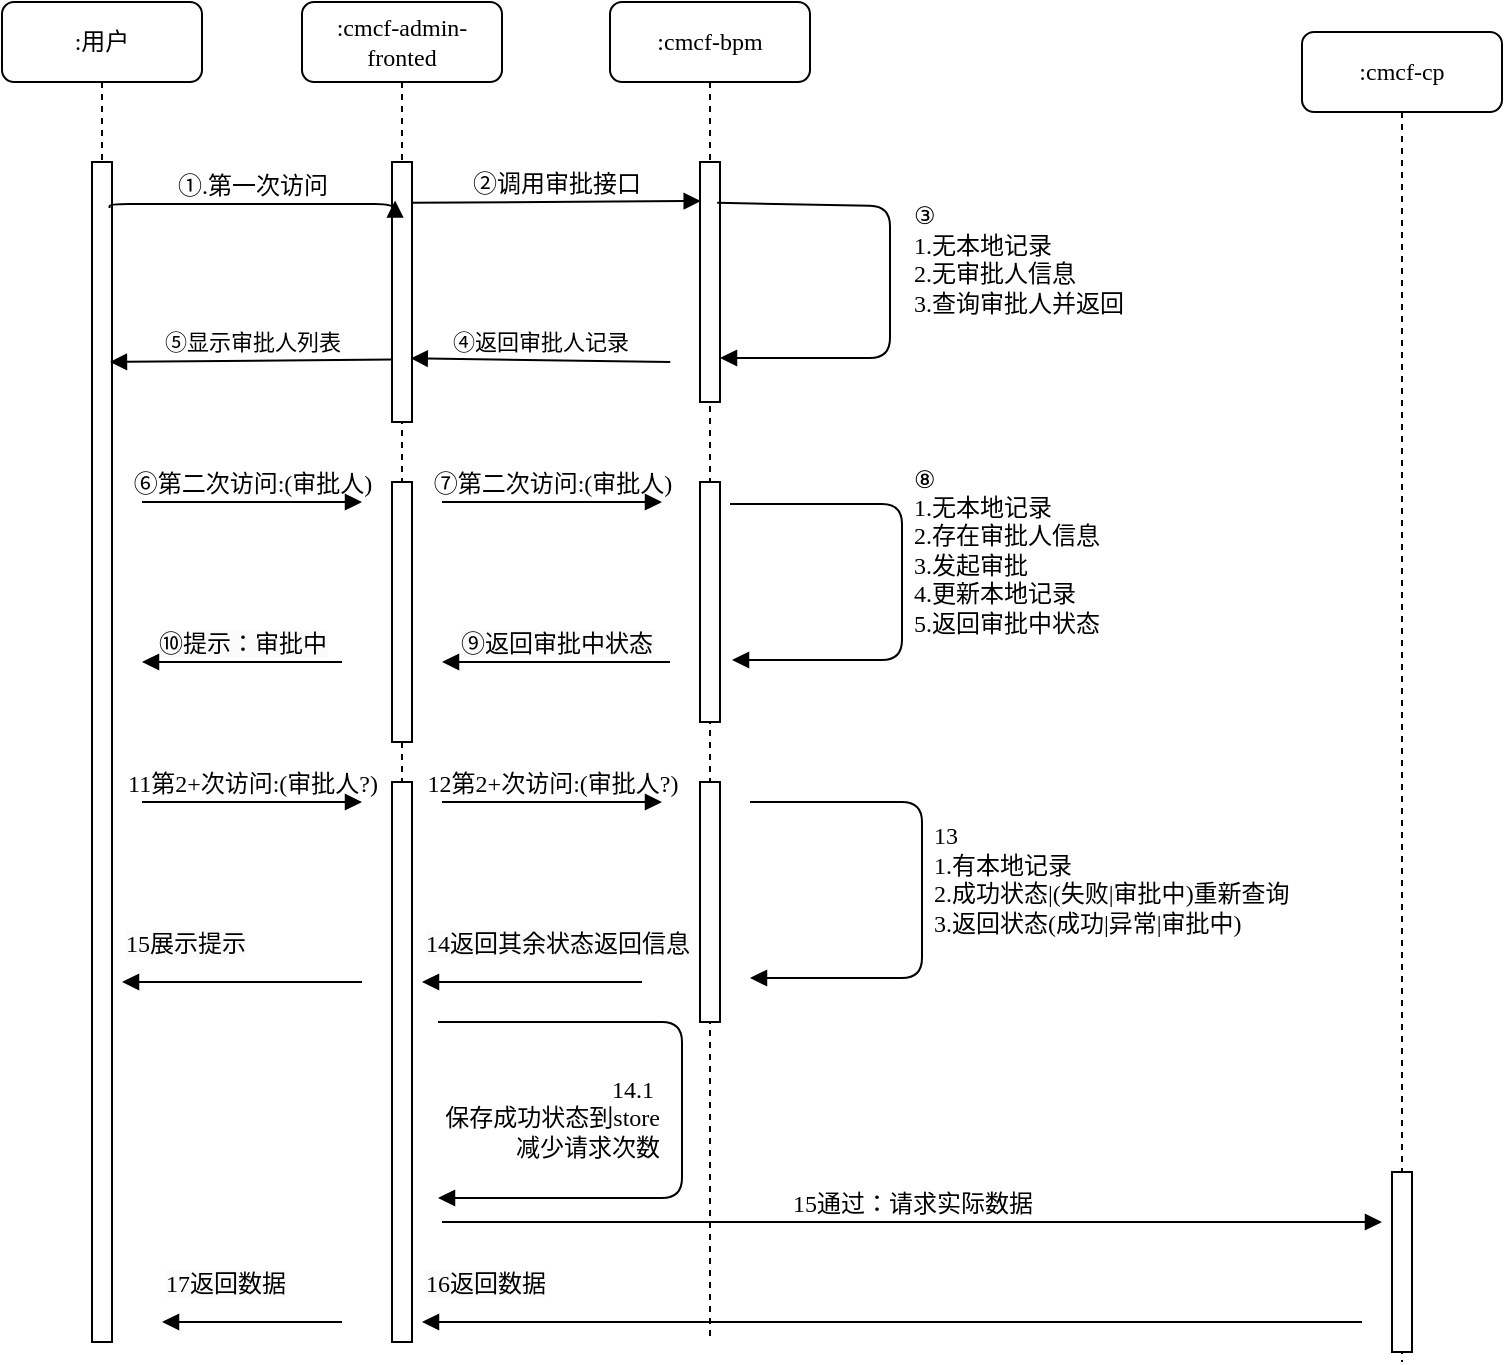 <mxfile version="24.3.1" type="github">
  <diagram name="Page-1" id="13e1069c-82ec-6db2-03f1-153e76fe0fe0">
    <mxGraphModel dx="794" dy="420" grid="1" gridSize="10" guides="1" tooltips="1" connect="1" arrows="1" fold="1" page="1" pageScale="1" pageWidth="1100" pageHeight="850" background="none" math="0" shadow="0">
      <root>
        <mxCell id="0" />
        <mxCell id="1" parent="0" />
        <mxCell id="7baba1c4bc27f4b0-2" value=":cmcf-bpm" style="shape=umlLifeline;perimeter=lifelinePerimeter;whiteSpace=wrap;html=1;container=1;collapsible=0;recursiveResize=0;outlineConnect=0;rounded=1;shadow=0;comic=0;labelBackgroundColor=none;strokeWidth=1;fontFamily=Verdana;fontSize=12;align=center;" parent="1" vertex="1">
          <mxGeometry x="504" y="80" width="100" height="670" as="geometry" />
        </mxCell>
        <mxCell id="7baba1c4bc27f4b0-10" value="" style="html=1;points=[];perimeter=orthogonalPerimeter;rounded=0;shadow=0;comic=0;labelBackgroundColor=none;strokeWidth=1;fontFamily=Verdana;fontSize=12;align=center;" parent="7baba1c4bc27f4b0-2" vertex="1">
          <mxGeometry x="45" y="80" width="10" height="120" as="geometry" />
        </mxCell>
        <mxCell id="sF7c5ne8xNVPPS51PT5F-4" value="&lt;div&gt;③&lt;/div&gt;1.无本地记录&lt;div&gt;2.无审批人信息&lt;br&gt;&lt;div&gt;3.查询审批人并返回&lt;/div&gt;&lt;/div&gt;" style="html=1;verticalAlign=bottom;endArrow=block;labelBackgroundColor=none;fontFamily=Verdana;fontSize=12;edgeStyle=elbowEdgeStyle;elbow=horizontal;exitX=0.859;exitY=0.17;exitDx=0;exitDy=0;exitPerimeter=0;align=left;" parent="7baba1c4bc27f4b0-2" source="7baba1c4bc27f4b0-10" target="7baba1c4bc27f4b0-10" edge="1">
          <mxGeometry x="0.167" y="10" relative="1" as="geometry">
            <mxPoint x="60" y="100" as="sourcePoint" />
            <Array as="points">
              <mxPoint x="140" y="102" />
            </Array>
            <mxPoint x="190.0" y="100" as="targetPoint" />
            <mxPoint as="offset" />
          </mxGeometry>
        </mxCell>
        <mxCell id="sF7c5ne8xNVPPS51PT5F-13" value="" style="html=1;points=[];perimeter=orthogonalPerimeter;rounded=0;shadow=0;comic=0;labelBackgroundColor=none;strokeWidth=1;fontFamily=Verdana;fontSize=12;align=center;" parent="7baba1c4bc27f4b0-2" vertex="1">
          <mxGeometry x="45" y="240" width="10" height="120" as="geometry" />
        </mxCell>
        <mxCell id="sF7c5ne8xNVPPS51PT5F-15" value="&lt;span style=&quot;font-family: Verdana; font-size: 12px; background-color: rgb(251, 251, 251);&quot;&gt;⑨返回审批中状态&lt;/span&gt;" style="html=1;verticalAlign=bottom;endArrow=block;curved=0;rounded=0;" parent="7baba1c4bc27f4b0-2" edge="1">
          <mxGeometry width="80" relative="1" as="geometry">
            <mxPoint x="30" y="330" as="sourcePoint" />
            <mxPoint x="-84" y="330" as="targetPoint" />
          </mxGeometry>
        </mxCell>
        <mxCell id="sF7c5ne8xNVPPS51PT5F-31" value="" style="html=1;points=[];perimeter=orthogonalPerimeter;rounded=0;shadow=0;comic=0;labelBackgroundColor=none;strokeWidth=1;fontFamily=Verdana;fontSize=12;align=center;" parent="7baba1c4bc27f4b0-2" vertex="1">
          <mxGeometry x="45" y="390" width="10" height="120" as="geometry" />
        </mxCell>
        <mxCell id="7baba1c4bc27f4b0-3" value=":cmcf-cp" style="shape=umlLifeline;perimeter=lifelinePerimeter;whiteSpace=wrap;html=1;container=1;collapsible=0;recursiveResize=0;outlineConnect=0;rounded=1;shadow=0;comic=0;labelBackgroundColor=none;strokeWidth=1;fontFamily=Verdana;fontSize=12;align=center;" parent="1" vertex="1">
          <mxGeometry x="850" y="95" width="100" height="665" as="geometry" />
        </mxCell>
        <mxCell id="7baba1c4bc27f4b0-13" value="" style="html=1;points=[];perimeter=orthogonalPerimeter;rounded=0;shadow=0;comic=0;labelBackgroundColor=none;strokeWidth=1;fontFamily=Verdana;fontSize=12;align=center;" parent="7baba1c4bc27f4b0-3" vertex="1">
          <mxGeometry x="45" y="570" width="10" height="90" as="geometry" />
        </mxCell>
        <mxCell id="7baba1c4bc27f4b0-8" value=":cmcf-admin-fronted" style="shape=umlLifeline;perimeter=lifelinePerimeter;whiteSpace=wrap;html=1;container=1;collapsible=0;recursiveResize=0;outlineConnect=0;rounded=1;shadow=0;comic=0;labelBackgroundColor=none;strokeWidth=1;fontFamily=Verdana;fontSize=12;align=center;" parent="1" vertex="1">
          <mxGeometry x="350" y="80" width="100" height="670" as="geometry" />
        </mxCell>
        <mxCell id="7baba1c4bc27f4b0-9" value="" style="html=1;points=[];perimeter=orthogonalPerimeter;rounded=0;shadow=0;comic=0;labelBackgroundColor=none;strokeWidth=1;fontFamily=Verdana;fontSize=12;align=center;" parent="7baba1c4bc27f4b0-8" vertex="1">
          <mxGeometry x="45" y="80" width="10" height="130" as="geometry" />
        </mxCell>
        <mxCell id="sF7c5ne8xNVPPS51PT5F-10" value="⑥第二次访问:(审批人)" style="html=1;verticalAlign=bottom;endArrow=block;labelBackgroundColor=none;fontFamily=Verdana;fontSize=12;edgeStyle=elbowEdgeStyle;elbow=vertical;" parent="7baba1c4bc27f4b0-8" edge="1">
          <mxGeometry relative="1" as="geometry">
            <mxPoint x="-80" y="250" as="sourcePoint" />
            <mxPoint x="30" y="250" as="targetPoint" />
          </mxGeometry>
        </mxCell>
        <mxCell id="sF7c5ne8xNVPPS51PT5F-11" value="" style="html=1;points=[];perimeter=orthogonalPerimeter;rounded=0;shadow=0;comic=0;labelBackgroundColor=none;strokeWidth=1;fontFamily=Verdana;fontSize=12;align=center;" parent="7baba1c4bc27f4b0-8" vertex="1">
          <mxGeometry x="45" y="240" width="10" height="130" as="geometry" />
        </mxCell>
        <mxCell id="sF7c5ne8xNVPPS51PT5F-12" value="⑦第二次访问:(审批人)" style="html=1;verticalAlign=bottom;endArrow=block;labelBackgroundColor=none;fontFamily=Verdana;fontSize=12;edgeStyle=elbowEdgeStyle;elbow=vertical;" parent="7baba1c4bc27f4b0-8" edge="1">
          <mxGeometry relative="1" as="geometry">
            <mxPoint x="70" y="250" as="sourcePoint" />
            <mxPoint x="180" y="250" as="targetPoint" />
          </mxGeometry>
        </mxCell>
        <mxCell id="sF7c5ne8xNVPPS51PT5F-34" value="" style="html=1;points=[];perimeter=orthogonalPerimeter;rounded=0;shadow=0;comic=0;labelBackgroundColor=none;strokeWidth=1;fontFamily=Verdana;fontSize=12;align=center;" parent="7baba1c4bc27f4b0-8" vertex="1">
          <mxGeometry x="45" y="390" width="10" height="280" as="geometry" />
        </mxCell>
        <mxCell id="sF7c5ne8xNVPPS51PT5F-35" value="12第2+次访问:(审批人?)" style="html=1;verticalAlign=bottom;endArrow=block;labelBackgroundColor=none;fontFamily=Verdana;fontSize=12;edgeStyle=elbowEdgeStyle;elbow=vertical;" parent="7baba1c4bc27f4b0-8" edge="1">
          <mxGeometry relative="1" as="geometry">
            <mxPoint x="70" y="400" as="sourcePoint" />
            <mxPoint x="180" y="400" as="targetPoint" />
            <mxPoint as="offset" />
          </mxGeometry>
        </mxCell>
        <mxCell id="sF7c5ne8xNVPPS51PT5F-32" value="&lt;div&gt;&lt;font face=&quot;Verdana&quot;&gt;&lt;span style=&quot;font-size: 12px; background-color: rgb(251, 251, 251);&quot;&gt;14返回&lt;/span&gt;&lt;/font&gt;&lt;span style=&quot;background-color: rgb(251, 251, 251); font-size: 12px; font-family: Verdana;&quot;&gt;其余状态返回信息&lt;/span&gt;&lt;/div&gt;" style="html=1;verticalAlign=bottom;endArrow=block;curved=0;rounded=0;align=left;" parent="7baba1c4bc27f4b0-8" edge="1">
          <mxGeometry x="1" y="-10" width="80" relative="1" as="geometry">
            <mxPoint x="170" y="490" as="sourcePoint" />
            <mxPoint x="60" y="490" as="targetPoint" />
            <mxPoint as="offset" />
          </mxGeometry>
        </mxCell>
        <mxCell id="7baba1c4bc27f4b0-14" value="②调用审批接口" style="html=1;verticalAlign=bottom;endArrow=block;labelBackgroundColor=none;fontFamily=Verdana;fontSize=12;edgeStyle=elbowEdgeStyle;elbow=vertical;exitX=0.976;exitY=0.157;exitDx=0;exitDy=0;exitPerimeter=0;entryX=0.035;entryY=0.157;entryDx=0;entryDy=0;entryPerimeter=0;" parent="1" source="7baba1c4bc27f4b0-9" target="7baba1c4bc27f4b0-10" edge="1">
          <mxGeometry relative="1" as="geometry">
            <mxPoint x="410" y="180" as="sourcePoint" />
            <mxPoint x="530" y="180" as="targetPoint" />
          </mxGeometry>
        </mxCell>
        <mxCell id="sF7c5ne8xNVPPS51PT5F-1" value=":用户" style="shape=umlLifeline;perimeter=lifelinePerimeter;whiteSpace=wrap;html=1;container=1;collapsible=0;recursiveResize=0;outlineConnect=0;rounded=1;shadow=0;comic=0;labelBackgroundColor=none;strokeWidth=1;fontFamily=Verdana;fontSize=12;align=center;" parent="1" vertex="1">
          <mxGeometry x="200" y="80" width="100" height="670" as="geometry" />
        </mxCell>
        <mxCell id="sF7c5ne8xNVPPS51PT5F-2" value="" style="html=1;points=[];perimeter=orthogonalPerimeter;rounded=0;shadow=0;comic=0;labelBackgroundColor=none;strokeWidth=1;fontFamily=Verdana;fontSize=12;align=center;" parent="sF7c5ne8xNVPPS51PT5F-1" vertex="1">
          <mxGeometry x="45" y="80" width="10" height="590" as="geometry" />
        </mxCell>
        <mxCell id="sF7c5ne8xNVPPS51PT5F-3" value="①.第一次访问" style="html=1;verticalAlign=bottom;endArrow=block;labelBackgroundColor=none;fontFamily=Verdana;fontSize=12;edgeStyle=elbowEdgeStyle;elbow=vertical;exitX=0.878;exitY=0.039;exitDx=0;exitDy=0;exitPerimeter=0;entryX=0.153;entryY=0.148;entryDx=0;entryDy=0;entryPerimeter=0;" parent="1" source="sF7c5ne8xNVPPS51PT5F-2" target="7baba1c4bc27f4b0-9" edge="1">
          <mxGeometry relative="1" as="geometry">
            <mxPoint x="260" y="180" as="sourcePoint" />
            <mxPoint x="390" y="180" as="targetPoint" />
          </mxGeometry>
        </mxCell>
        <mxCell id="sF7c5ne8xNVPPS51PT5F-7" value="④返回审批人记录" style="html=1;verticalAlign=bottom;endArrow=block;curved=0;rounded=0;entryX=0.937;entryY=0.755;entryDx=0;entryDy=0;entryPerimeter=0;" parent="1" target="7baba1c4bc27f4b0-9" edge="1">
          <mxGeometry width="80" relative="1" as="geometry">
            <mxPoint x="534.12" y="260.0" as="sourcePoint" />
            <mxPoint x="410" y="260" as="targetPoint" />
          </mxGeometry>
        </mxCell>
        <mxCell id="sF7c5ne8xNVPPS51PT5F-9" value="⑤显示审批人列表" style="html=1;verticalAlign=bottom;endArrow=block;curved=0;rounded=0;entryX=0.898;entryY=0.228;entryDx=0;entryDy=0;entryPerimeter=0;exitX=0.044;exitY=0.76;exitDx=0;exitDy=0;exitPerimeter=0;" parent="1" source="7baba1c4bc27f4b0-9" edge="1">
          <mxGeometry width="80" relative="1" as="geometry">
            <mxPoint x="390" y="260" as="sourcePoint" />
            <mxPoint x="253.98" y="260" as="targetPoint" />
          </mxGeometry>
        </mxCell>
        <mxCell id="sF7c5ne8xNVPPS51PT5F-14" value="&lt;div&gt;⑧&lt;/div&gt;1.无本地记录&lt;div&gt;2.存在审批人信息&lt;/div&gt;&lt;div&gt;3.发起审批&lt;/div&gt;&lt;div&gt;4.更新本地记录&lt;/div&gt;&lt;div&gt;5.返回审批中状态&lt;/div&gt;" style="html=1;verticalAlign=bottom;endArrow=block;labelBackgroundColor=none;fontFamily=Verdana;fontSize=12;edgeStyle=elbowEdgeStyle;elbow=horizontal;exitX=0.859;exitY=0.17;exitDx=0;exitDy=0;exitPerimeter=0;align=left;" parent="1" edge="1">
          <mxGeometry x="0.245" y="4" relative="1" as="geometry">
            <mxPoint x="564" y="331" as="sourcePoint" />
            <Array as="points">
              <mxPoint x="650" y="333" />
            </Array>
            <mxPoint x="565" y="409" as="targetPoint" />
            <mxPoint as="offset" />
          </mxGeometry>
        </mxCell>
        <mxCell id="sF7c5ne8xNVPPS51PT5F-16" value="&lt;font face=&quot;Verdana&quot;&gt;&lt;span style=&quot;font-size: 12px; background-color: rgb(251, 251, 251);&quot;&gt;⑩提示：审批中&lt;/span&gt;&lt;/font&gt;" style="html=1;verticalAlign=bottom;endArrow=block;curved=0;rounded=0;" parent="1" edge="1">
          <mxGeometry width="80" relative="1" as="geometry">
            <mxPoint x="370" y="410" as="sourcePoint" />
            <mxPoint x="270" y="410" as="targetPoint" />
          </mxGeometry>
        </mxCell>
        <mxCell id="sF7c5ne8xNVPPS51PT5F-33" value="11第2+次访问:(审批人?)" style="html=1;verticalAlign=bottom;endArrow=block;labelBackgroundColor=none;fontFamily=Verdana;fontSize=12;edgeStyle=elbowEdgeStyle;elbow=vertical;" parent="1" edge="1">
          <mxGeometry relative="1" as="geometry">
            <mxPoint x="270" y="480" as="sourcePoint" />
            <mxPoint x="380" y="480" as="targetPoint" />
            <mxPoint as="offset" />
          </mxGeometry>
        </mxCell>
        <mxCell id="sF7c5ne8xNVPPS51PT5F-36" value="&lt;div&gt;13&lt;/div&gt;1.有本地记录&lt;div&gt;2.成功状态|(&lt;span style=&quot;background-color: initial;&quot;&gt;失败|审批中&lt;/span&gt;&lt;span style=&quot;background-color: initial;&quot;&gt;)重新查询&lt;/span&gt;&lt;/div&gt;&lt;div&gt;3.返回状态(成功|异常|审批中)&lt;/div&gt;" style="html=1;verticalAlign=bottom;endArrow=block;labelBackgroundColor=none;fontFamily=Verdana;fontSize=12;edgeStyle=elbowEdgeStyle;elbow=horizontal;exitX=0.859;exitY=0.17;exitDx=0;exitDy=0;exitPerimeter=0;align=left;" parent="1" edge="1">
          <mxGeometry x="0.2" y="4" relative="1" as="geometry">
            <mxPoint x="574" y="480" as="sourcePoint" />
            <Array as="points">
              <mxPoint x="660" y="482" />
            </Array>
            <mxPoint x="574" y="568" as="targetPoint" />
            <mxPoint as="offset" />
          </mxGeometry>
        </mxCell>
        <mxCell id="sF7c5ne8xNVPPS51PT5F-37" value="&lt;span style=&quot;background-color: rgb(251, 251, 251); font-size: 12px; font-family: Verdana;&quot;&gt;15展示提示&lt;/span&gt;" style="html=1;verticalAlign=bottom;endArrow=block;curved=0;rounded=0;align=left;" parent="1" edge="1">
          <mxGeometry x="1" y="-10" width="80" relative="1" as="geometry">
            <mxPoint x="380" y="570" as="sourcePoint" />
            <mxPoint x="260" y="570" as="targetPoint" />
            <mxPoint as="offset" />
          </mxGeometry>
        </mxCell>
        <mxCell id="sF7c5ne8xNVPPS51PT5F-40" value="15通过：请求实际数据" style="html=1;verticalAlign=bottom;endArrow=block;labelBackgroundColor=none;fontFamily=Verdana;fontSize=12;edgeStyle=elbowEdgeStyle;elbow=horizontal;" parent="1" edge="1">
          <mxGeometry relative="1" as="geometry">
            <mxPoint x="420" y="690" as="sourcePoint" />
            <mxPoint x="890" y="690" as="targetPoint" />
          </mxGeometry>
        </mxCell>
        <mxCell id="V1fHz345CNSLFwuJzkbq-1" value="&lt;div&gt;14.1&amp;nbsp;&lt;/div&gt;&lt;div&gt;保存成功状态到store&lt;/div&gt;&lt;div&gt;减少请求次数&lt;/div&gt;" style="html=1;verticalAlign=bottom;endArrow=block;labelBackgroundColor=none;fontFamily=Verdana;fontSize=12;edgeStyle=elbowEdgeStyle;elbow=horizontal;exitX=0.859;exitY=0.17;exitDx=0;exitDy=0;exitPerimeter=0;align=right;" edge="1" parent="1">
          <mxGeometry x="0.167" y="-10" relative="1" as="geometry">
            <mxPoint x="418" y="590" as="sourcePoint" />
            <Array as="points">
              <mxPoint x="540" y="630" />
            </Array>
            <mxPoint x="418" y="678" as="targetPoint" />
            <mxPoint as="offset" />
          </mxGeometry>
        </mxCell>
        <mxCell id="V1fHz345CNSLFwuJzkbq-2" value="&lt;div&gt;&lt;font face=&quot;Verdana&quot;&gt;&lt;span style=&quot;font-size: 12px; background-color: rgb(251, 251, 251);&quot;&gt;16返回数据&lt;/span&gt;&lt;/font&gt;&lt;/div&gt;" style="html=1;verticalAlign=bottom;endArrow=block;curved=0;rounded=0;align=left;" edge="1" parent="1">
          <mxGeometry x="1" y="-10" width="80" relative="1" as="geometry">
            <mxPoint x="880" y="740" as="sourcePoint" />
            <mxPoint x="410" y="740" as="targetPoint" />
            <mxPoint as="offset" />
          </mxGeometry>
        </mxCell>
        <mxCell id="V1fHz345CNSLFwuJzkbq-3" value="&lt;div&gt;&lt;font face=&quot;Verdana&quot;&gt;&lt;span style=&quot;font-size: 12px; background-color: rgb(251, 251, 251);&quot;&gt;17返回数据&lt;/span&gt;&lt;/font&gt;&lt;/div&gt;" style="html=1;verticalAlign=bottom;endArrow=block;curved=0;rounded=0;align=left;" edge="1" parent="1">
          <mxGeometry x="1" y="-10" width="80" relative="1" as="geometry">
            <mxPoint x="370" y="740" as="sourcePoint" />
            <mxPoint x="280" y="740" as="targetPoint" />
            <mxPoint as="offset" />
          </mxGeometry>
        </mxCell>
      </root>
    </mxGraphModel>
  </diagram>
</mxfile>
